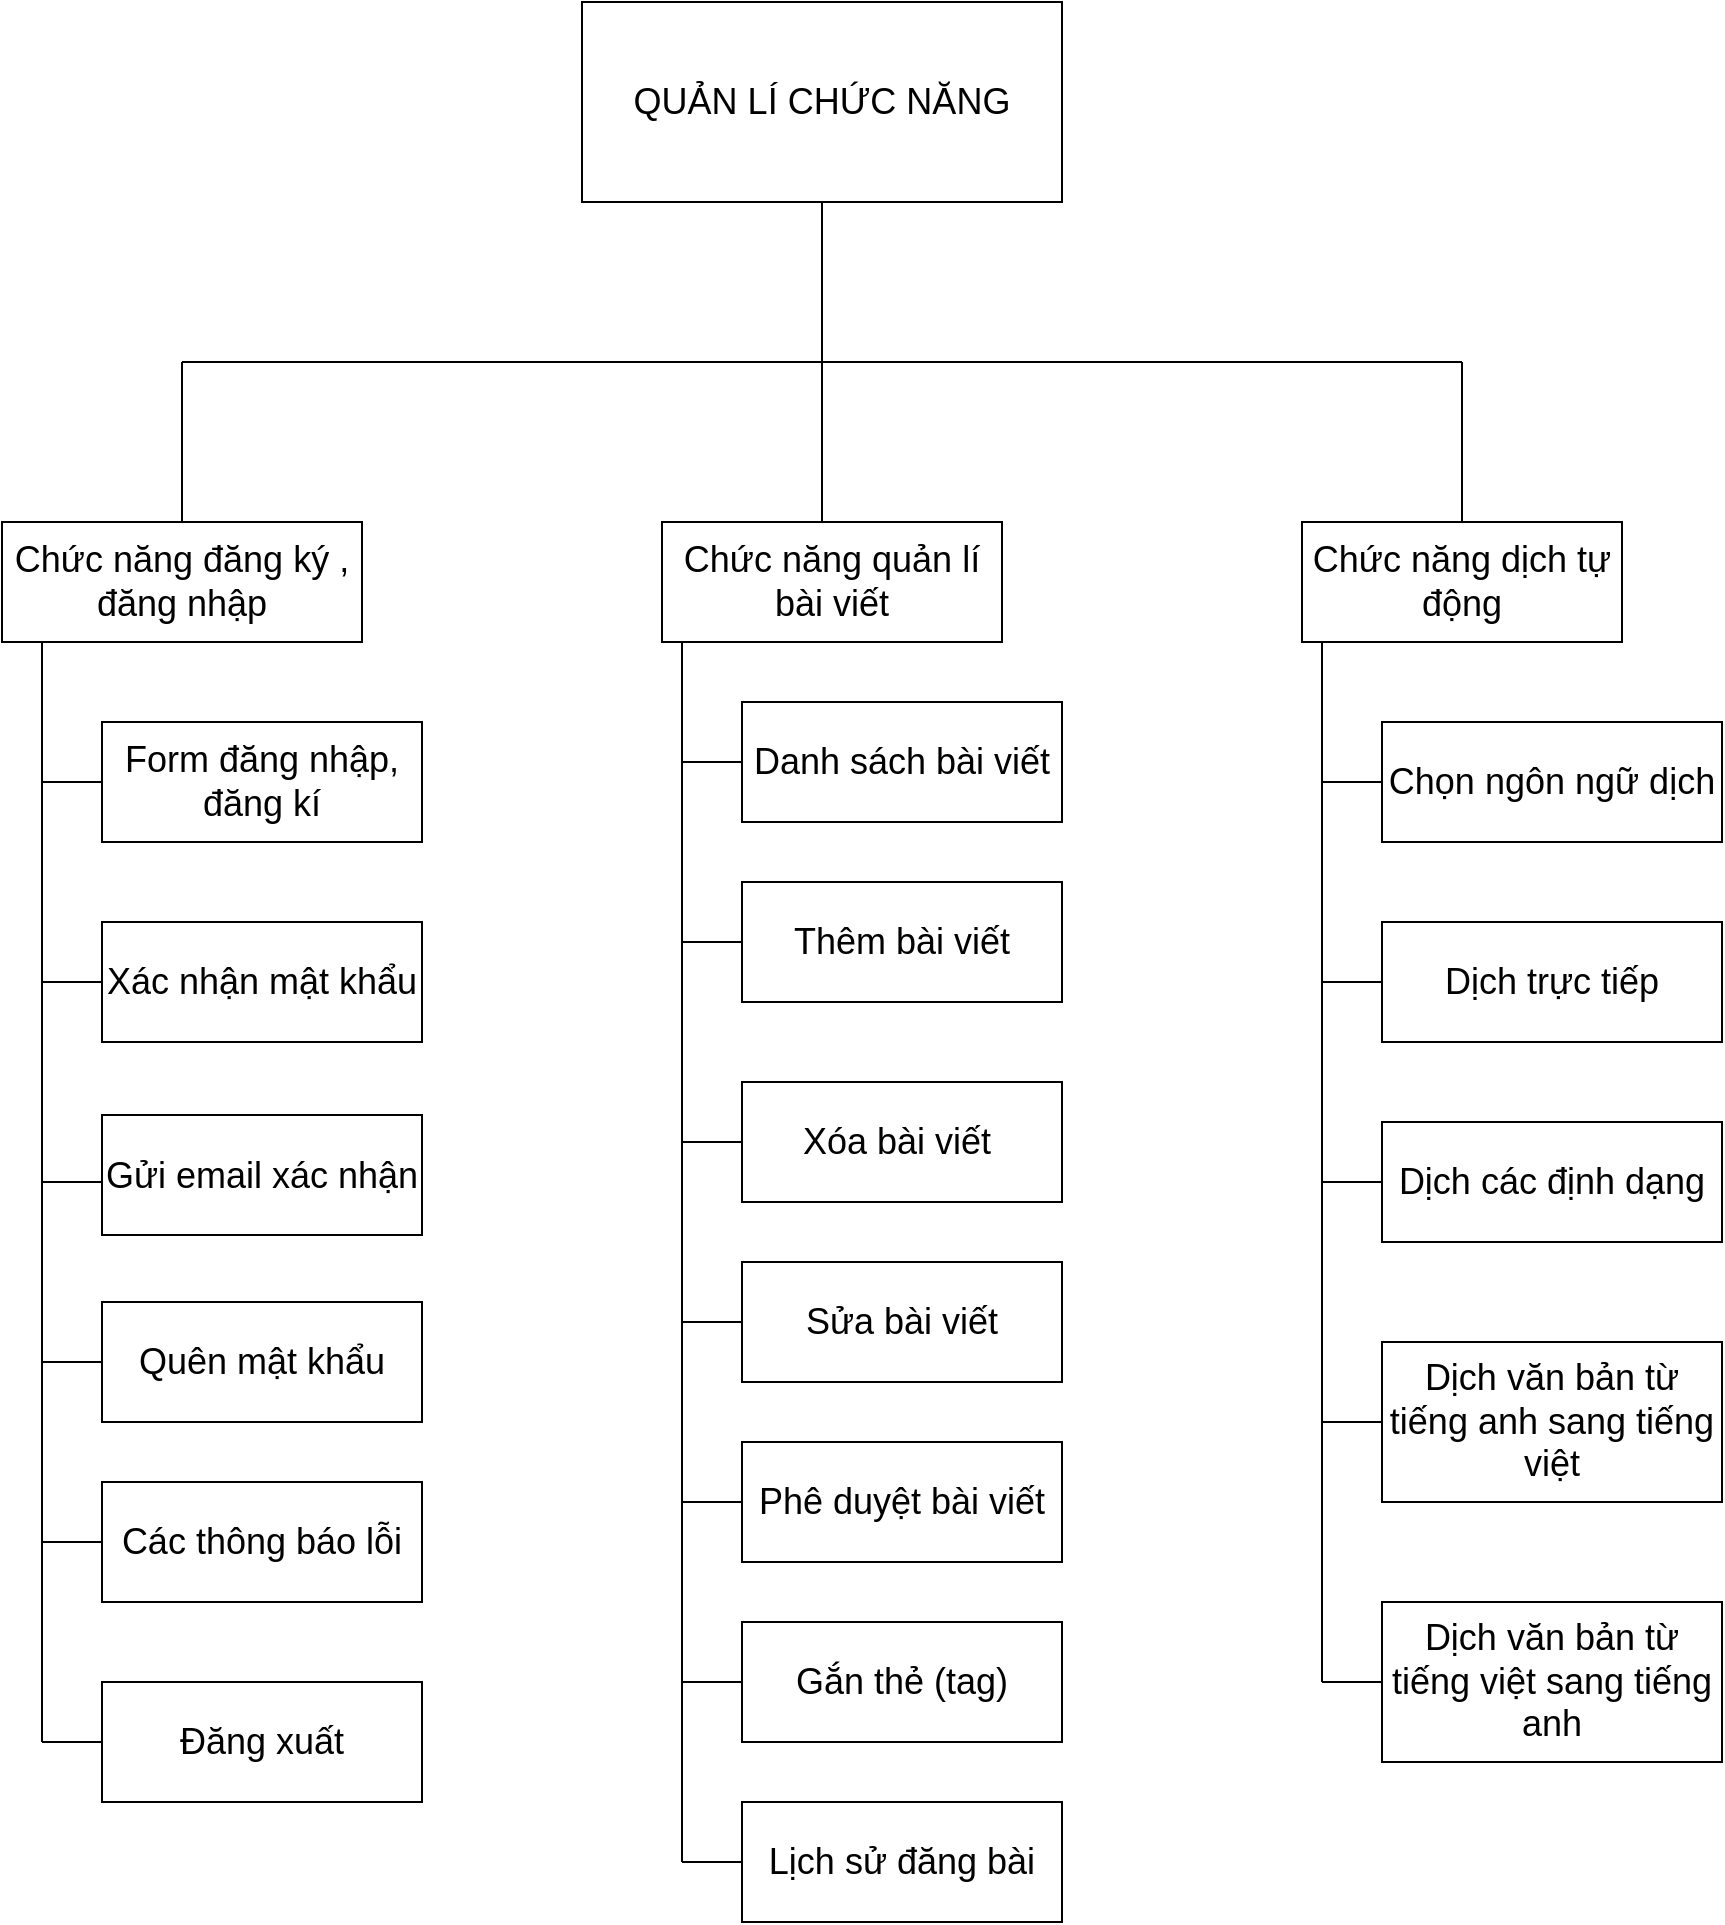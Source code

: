 <mxfile version="24.7.12">
  <diagram name="Trang-1" id="jTmbMYqiuFdnx5KVI5_P">
    <mxGraphModel dx="1050" dy="-8795" grid="1" gridSize="10" guides="1" tooltips="1" connect="1" arrows="1" fold="1" page="1" pageScale="1" pageWidth="827" pageHeight="1169" math="0" shadow="0">
      <root>
        <mxCell id="0" />
        <mxCell id="1" parent="0" />
        <mxCell id="w6_AeXysx_aJLuRtyo6A-1" value="&lt;font style=&quot;font-size: 18px;&quot;&gt;QUẢN LÍ CHỨC NĂNG&lt;/font&gt;" style="rounded=0;whiteSpace=wrap;html=1;" vertex="1" parent="1">
          <mxGeometry x="440" y="9380" width="240" height="100" as="geometry" />
        </mxCell>
        <mxCell id="w6_AeXysx_aJLuRtyo6A-2" value="" style="endArrow=none;html=1;rounded=0;" edge="1" parent="1">
          <mxGeometry width="50" height="50" relative="1" as="geometry">
            <mxPoint x="560" y="9560" as="sourcePoint" />
            <mxPoint x="560" y="9480" as="targetPoint" />
          </mxGeometry>
        </mxCell>
        <mxCell id="w6_AeXysx_aJLuRtyo6A-3" value="" style="endArrow=none;html=1;rounded=0;" edge="1" parent="1">
          <mxGeometry width="50" height="50" relative="1" as="geometry">
            <mxPoint x="240" y="9640" as="sourcePoint" />
            <mxPoint x="240" y="9560" as="targetPoint" />
          </mxGeometry>
        </mxCell>
        <mxCell id="w6_AeXysx_aJLuRtyo6A-4" value="" style="endArrow=none;html=1;rounded=0;" edge="1" parent="1">
          <mxGeometry width="50" height="50" relative="1" as="geometry">
            <mxPoint x="240" y="9560" as="sourcePoint" />
            <mxPoint x="880" y="9560" as="targetPoint" />
          </mxGeometry>
        </mxCell>
        <mxCell id="w6_AeXysx_aJLuRtyo6A-5" value="" style="endArrow=none;html=1;rounded=0;" edge="1" parent="1">
          <mxGeometry width="50" height="50" relative="1" as="geometry">
            <mxPoint x="560" y="9640" as="sourcePoint" />
            <mxPoint x="560" y="9560" as="targetPoint" />
          </mxGeometry>
        </mxCell>
        <mxCell id="w6_AeXysx_aJLuRtyo6A-6" value="" style="endArrow=none;html=1;rounded=0;" edge="1" parent="1">
          <mxGeometry width="50" height="50" relative="1" as="geometry">
            <mxPoint x="880" y="9640" as="sourcePoint" />
            <mxPoint x="880" y="9560" as="targetPoint" />
          </mxGeometry>
        </mxCell>
        <mxCell id="w6_AeXysx_aJLuRtyo6A-7" value="&lt;font style=&quot;font-size: 18px;&quot;&gt;Chức năng dịch tự động&lt;/font&gt;" style="rounded=0;whiteSpace=wrap;html=1;" vertex="1" parent="1">
          <mxGeometry x="800" y="9640" width="160" height="60" as="geometry" />
        </mxCell>
        <mxCell id="w6_AeXysx_aJLuRtyo6A-8" value="&lt;font style=&quot;font-size: 18px;&quot;&gt;Chức năng quản lí bài viết&lt;/font&gt;" style="rounded=0;whiteSpace=wrap;html=1;" vertex="1" parent="1">
          <mxGeometry x="480" y="9640" width="170" height="60" as="geometry" />
        </mxCell>
        <mxCell id="w6_AeXysx_aJLuRtyo6A-9" value="&lt;font style=&quot;font-size: 18px;&quot;&gt;Chức năng đăng ký , đăng nhập&lt;/font&gt;" style="rounded=0;whiteSpace=wrap;html=1;" vertex="1" parent="1">
          <mxGeometry x="150" y="9640" width="180" height="60" as="geometry" />
        </mxCell>
        <mxCell id="w6_AeXysx_aJLuRtyo6A-10" value="" style="endArrow=none;html=1;rounded=0;" edge="1" parent="1">
          <mxGeometry width="50" height="50" relative="1" as="geometry">
            <mxPoint x="170" y="10250" as="sourcePoint" />
            <mxPoint x="170" y="9700" as="targetPoint" />
          </mxGeometry>
        </mxCell>
        <mxCell id="w6_AeXysx_aJLuRtyo6A-11" value="&lt;font style=&quot;font-size: 18px;&quot;&gt;Form đăng nhập, đăng kí&lt;/font&gt;" style="rounded=0;whiteSpace=wrap;html=1;" vertex="1" parent="1">
          <mxGeometry x="200" y="9740" width="160" height="60" as="geometry" />
        </mxCell>
        <mxCell id="w6_AeXysx_aJLuRtyo6A-12" value="&lt;font style=&quot;font-size: 18px;&quot;&gt;Quên mật khẩu&lt;/font&gt;" style="rounded=0;whiteSpace=wrap;html=1;" vertex="1" parent="1">
          <mxGeometry x="200" y="10030" width="160" height="60" as="geometry" />
        </mxCell>
        <mxCell id="w6_AeXysx_aJLuRtyo6A-13" value="&lt;font style=&quot;font-size: 18px;&quot;&gt;Gửi email xác nhận&lt;/font&gt;" style="rounded=0;whiteSpace=wrap;html=1;" vertex="1" parent="1">
          <mxGeometry x="200" y="9936.5" width="160" height="60" as="geometry" />
        </mxCell>
        <mxCell id="w6_AeXysx_aJLuRtyo6A-14" value="&lt;font style=&quot;font-size: 18px;&quot;&gt;Xác nhận mật khẩu&lt;/font&gt;" style="rounded=0;whiteSpace=wrap;html=1;" vertex="1" parent="1">
          <mxGeometry x="200" y="9840" width="160" height="60" as="geometry" />
        </mxCell>
        <mxCell id="w6_AeXysx_aJLuRtyo6A-15" value="&lt;font style=&quot;font-size: 18px;&quot;&gt;Danh sách bài viết&lt;/font&gt;" style="rounded=0;whiteSpace=wrap;html=1;" vertex="1" parent="1">
          <mxGeometry x="520" y="9730" width="160" height="60" as="geometry" />
        </mxCell>
        <mxCell id="w6_AeXysx_aJLuRtyo6A-16" value="&lt;font style=&quot;font-size: 18px;&quot;&gt;Đăng xuất&lt;/font&gt;" style="rounded=0;whiteSpace=wrap;html=1;" vertex="1" parent="1">
          <mxGeometry x="200" y="10220" width="160" height="60" as="geometry" />
        </mxCell>
        <mxCell id="w6_AeXysx_aJLuRtyo6A-17" value="&lt;font style=&quot;font-size: 18px;&quot;&gt;Các thông báo lỗi&lt;/font&gt;" style="rounded=0;whiteSpace=wrap;html=1;" vertex="1" parent="1">
          <mxGeometry x="200" y="10120" width="160" height="60" as="geometry" />
        </mxCell>
        <mxCell id="w6_AeXysx_aJLuRtyo6A-18" value="" style="endArrow=none;html=1;rounded=0;" edge="1" parent="1">
          <mxGeometry width="50" height="50" relative="1" as="geometry">
            <mxPoint x="490" y="10310" as="sourcePoint" />
            <mxPoint x="490" y="9700" as="targetPoint" />
          </mxGeometry>
        </mxCell>
        <mxCell id="w6_AeXysx_aJLuRtyo6A-19" value="" style="endArrow=none;html=1;rounded=0;" edge="1" parent="1">
          <mxGeometry width="50" height="50" relative="1" as="geometry">
            <mxPoint x="810" y="10220" as="sourcePoint" />
            <mxPoint x="810" y="9700" as="targetPoint" />
          </mxGeometry>
        </mxCell>
        <mxCell id="w6_AeXysx_aJLuRtyo6A-20" value="&lt;font style=&quot;font-size: 18px;&quot;&gt;Thêm bài viết&lt;/font&gt;" style="rounded=0;whiteSpace=wrap;html=1;" vertex="1" parent="1">
          <mxGeometry x="520" y="9820" width="160" height="60" as="geometry" />
        </mxCell>
        <mxCell id="w6_AeXysx_aJLuRtyo6A-21" value="&lt;font style=&quot;font-size: 18px;&quot;&gt;Xóa bài viết&amp;nbsp;&lt;/font&gt;" style="rounded=0;whiteSpace=wrap;html=1;" vertex="1" parent="1">
          <mxGeometry x="520" y="9920" width="160" height="60" as="geometry" />
        </mxCell>
        <mxCell id="w6_AeXysx_aJLuRtyo6A-22" value="&lt;font style=&quot;font-size: 18px;&quot;&gt;Sửa bài viết&lt;/font&gt;" style="rounded=0;whiteSpace=wrap;html=1;" vertex="1" parent="1">
          <mxGeometry x="520" y="10010" width="160" height="60" as="geometry" />
        </mxCell>
        <mxCell id="w6_AeXysx_aJLuRtyo6A-23" value="&lt;font style=&quot;font-size: 18px;&quot;&gt;Gắn thẻ (tag)&lt;/font&gt;" style="rounded=0;whiteSpace=wrap;html=1;" vertex="1" parent="1">
          <mxGeometry x="520" y="10190" width="160" height="60" as="geometry" />
        </mxCell>
        <mxCell id="w6_AeXysx_aJLuRtyo6A-24" value="&lt;font style=&quot;font-size: 18px;&quot;&gt;Phê duyệt bài viết&lt;/font&gt;" style="rounded=0;whiteSpace=wrap;html=1;" vertex="1" parent="1">
          <mxGeometry x="520" y="10100" width="160" height="60" as="geometry" />
        </mxCell>
        <mxCell id="w6_AeXysx_aJLuRtyo6A-25" value="&lt;font style=&quot;font-size: 18px;&quot;&gt;Lịch sử đăng bài&lt;/font&gt;" style="rounded=0;whiteSpace=wrap;html=1;" vertex="1" parent="1">
          <mxGeometry x="520" y="10280" width="160" height="60" as="geometry" />
        </mxCell>
        <mxCell id="w6_AeXysx_aJLuRtyo6A-26" value="&lt;font style=&quot;font-size: 18px;&quot;&gt;Dịch văn bản từ tiếng anh sang tiếng việt&lt;/font&gt;" style="rounded=0;whiteSpace=wrap;html=1;" vertex="1" parent="1">
          <mxGeometry x="840" y="10050" width="170" height="80" as="geometry" />
        </mxCell>
        <mxCell id="w6_AeXysx_aJLuRtyo6A-27" value="&lt;font style=&quot;font-size: 18px;&quot;&gt;Dịch văn bản từ tiếng việt sang tiếng anh&lt;/font&gt;" style="rounded=0;whiteSpace=wrap;html=1;" vertex="1" parent="1">
          <mxGeometry x="840" y="10180" width="170" height="80" as="geometry" />
        </mxCell>
        <mxCell id="w6_AeXysx_aJLuRtyo6A-28" value="&lt;font style=&quot;font-size: 18px;&quot;&gt;Dịch các định dạng&lt;/font&gt;" style="rounded=0;whiteSpace=wrap;html=1;" vertex="1" parent="1">
          <mxGeometry x="840" y="9940" width="170" height="60" as="geometry" />
        </mxCell>
        <mxCell id="w6_AeXysx_aJLuRtyo6A-29" value="&lt;font style=&quot;font-size: 18px;&quot;&gt;Dịch trực tiếp&lt;/font&gt;" style="rounded=0;whiteSpace=wrap;html=1;" vertex="1" parent="1">
          <mxGeometry x="840" y="9840" width="170" height="60" as="geometry" />
        </mxCell>
        <mxCell id="w6_AeXysx_aJLuRtyo6A-30" value="&lt;font style=&quot;font-size: 18px;&quot;&gt;Chọn ngôn ngữ dịch&lt;/font&gt;" style="rounded=0;whiteSpace=wrap;html=1;" vertex="1" parent="1">
          <mxGeometry x="840" y="9740" width="170" height="60" as="geometry" />
        </mxCell>
        <mxCell id="w6_AeXysx_aJLuRtyo6A-31" value="" style="endArrow=none;html=1;rounded=0;entryX=0;entryY=0.5;entryDx=0;entryDy=0;" edge="1" parent="1" target="w6_AeXysx_aJLuRtyo6A-16">
          <mxGeometry width="50" height="50" relative="1" as="geometry">
            <mxPoint x="170" y="10250" as="sourcePoint" />
            <mxPoint x="220" y="10200" as="targetPoint" />
          </mxGeometry>
        </mxCell>
        <mxCell id="w6_AeXysx_aJLuRtyo6A-32" value="" style="endArrow=none;html=1;rounded=0;" edge="1" parent="1">
          <mxGeometry width="50" height="50" relative="1" as="geometry">
            <mxPoint x="170" y="10150" as="sourcePoint" />
            <mxPoint x="200" y="10150" as="targetPoint" />
          </mxGeometry>
        </mxCell>
        <mxCell id="w6_AeXysx_aJLuRtyo6A-33" value="" style="endArrow=none;html=1;rounded=0;" edge="1" parent="1">
          <mxGeometry width="50" height="50" relative="1" as="geometry">
            <mxPoint x="170" y="10060" as="sourcePoint" />
            <mxPoint x="200" y="10060" as="targetPoint" />
          </mxGeometry>
        </mxCell>
        <mxCell id="w6_AeXysx_aJLuRtyo6A-34" value="" style="endArrow=none;html=1;rounded=0;" edge="1" parent="1">
          <mxGeometry width="50" height="50" relative="1" as="geometry">
            <mxPoint x="170" y="9970" as="sourcePoint" />
            <mxPoint x="200" y="9970" as="targetPoint" />
          </mxGeometry>
        </mxCell>
        <mxCell id="w6_AeXysx_aJLuRtyo6A-35" value="" style="endArrow=none;html=1;rounded=0;" edge="1" parent="1">
          <mxGeometry width="50" height="50" relative="1" as="geometry">
            <mxPoint x="170" y="9870" as="sourcePoint" />
            <mxPoint x="200" y="9870" as="targetPoint" />
          </mxGeometry>
        </mxCell>
        <mxCell id="w6_AeXysx_aJLuRtyo6A-36" value="" style="endArrow=none;html=1;rounded=0;" edge="1" parent="1">
          <mxGeometry width="50" height="50" relative="1" as="geometry">
            <mxPoint x="170" y="9770" as="sourcePoint" />
            <mxPoint x="200" y="9770" as="targetPoint" />
          </mxGeometry>
        </mxCell>
        <mxCell id="w6_AeXysx_aJLuRtyo6A-37" value="" style="endArrow=none;html=1;rounded=0;" edge="1" parent="1">
          <mxGeometry width="50" height="50" relative="1" as="geometry">
            <mxPoint x="490" y="10040" as="sourcePoint" />
            <mxPoint x="520" y="10040" as="targetPoint" />
          </mxGeometry>
        </mxCell>
        <mxCell id="w6_AeXysx_aJLuRtyo6A-38" value="" style="endArrow=none;html=1;rounded=0;" edge="1" parent="1">
          <mxGeometry width="50" height="50" relative="1" as="geometry">
            <mxPoint x="490" y="10130" as="sourcePoint" />
            <mxPoint x="520" y="10130" as="targetPoint" />
          </mxGeometry>
        </mxCell>
        <mxCell id="w6_AeXysx_aJLuRtyo6A-39" value="" style="endArrow=none;html=1;rounded=0;" edge="1" parent="1">
          <mxGeometry width="50" height="50" relative="1" as="geometry">
            <mxPoint x="490" y="10220" as="sourcePoint" />
            <mxPoint x="520" y="10220" as="targetPoint" />
          </mxGeometry>
        </mxCell>
        <mxCell id="w6_AeXysx_aJLuRtyo6A-40" value="" style="endArrow=none;html=1;rounded=0;entryX=0;entryY=0.5;entryDx=0;entryDy=0;" edge="1" parent="1" target="w6_AeXysx_aJLuRtyo6A-25">
          <mxGeometry width="50" height="50" relative="1" as="geometry">
            <mxPoint x="490" y="10310" as="sourcePoint" />
            <mxPoint x="545" y="10260" as="targetPoint" />
          </mxGeometry>
        </mxCell>
        <mxCell id="w6_AeXysx_aJLuRtyo6A-41" value="" style="endArrow=none;html=1;rounded=0;" edge="1" parent="1">
          <mxGeometry width="50" height="50" relative="1" as="geometry">
            <mxPoint x="490" y="9950" as="sourcePoint" />
            <mxPoint x="520" y="9950" as="targetPoint" />
          </mxGeometry>
        </mxCell>
        <mxCell id="w6_AeXysx_aJLuRtyo6A-42" value="" style="endArrow=none;html=1;rounded=0;" edge="1" parent="1">
          <mxGeometry width="50" height="50" relative="1" as="geometry">
            <mxPoint x="490" y="9850" as="sourcePoint" />
            <mxPoint x="520" y="9850" as="targetPoint" />
          </mxGeometry>
        </mxCell>
        <mxCell id="w6_AeXysx_aJLuRtyo6A-43" value="" style="endArrow=none;html=1;rounded=0;" edge="1" parent="1">
          <mxGeometry width="50" height="50" relative="1" as="geometry">
            <mxPoint x="490" y="9760" as="sourcePoint" />
            <mxPoint x="520" y="9760" as="targetPoint" />
          </mxGeometry>
        </mxCell>
        <mxCell id="w6_AeXysx_aJLuRtyo6A-44" value="" style="endArrow=none;html=1;rounded=0;entryX=0;entryY=0.5;entryDx=0;entryDy=0;" edge="1" parent="1" target="w6_AeXysx_aJLuRtyo6A-27">
          <mxGeometry width="50" height="50" relative="1" as="geometry">
            <mxPoint x="810" y="10220" as="sourcePoint" />
            <mxPoint x="860" y="10170" as="targetPoint" />
          </mxGeometry>
        </mxCell>
        <mxCell id="w6_AeXysx_aJLuRtyo6A-45" value="" style="endArrow=none;html=1;rounded=0;" edge="1" parent="1">
          <mxGeometry width="50" height="50" relative="1" as="geometry">
            <mxPoint x="810" y="10090" as="sourcePoint" />
            <mxPoint x="840" y="10090" as="targetPoint" />
          </mxGeometry>
        </mxCell>
        <mxCell id="w6_AeXysx_aJLuRtyo6A-46" value="" style="endArrow=none;html=1;rounded=0;" edge="1" parent="1">
          <mxGeometry width="50" height="50" relative="1" as="geometry">
            <mxPoint x="810" y="9970" as="sourcePoint" />
            <mxPoint x="840" y="9970" as="targetPoint" />
          </mxGeometry>
        </mxCell>
        <mxCell id="w6_AeXysx_aJLuRtyo6A-47" value="" style="endArrow=none;html=1;rounded=0;" edge="1" parent="1">
          <mxGeometry width="50" height="50" relative="1" as="geometry">
            <mxPoint x="810" y="9870" as="sourcePoint" />
            <mxPoint x="840" y="9870" as="targetPoint" />
          </mxGeometry>
        </mxCell>
        <mxCell id="w6_AeXysx_aJLuRtyo6A-48" value="" style="endArrow=none;html=1;rounded=0;" edge="1" parent="1">
          <mxGeometry width="50" height="50" relative="1" as="geometry">
            <mxPoint x="810" y="9770" as="sourcePoint" />
            <mxPoint x="840" y="9770" as="targetPoint" />
          </mxGeometry>
        </mxCell>
      </root>
    </mxGraphModel>
  </diagram>
</mxfile>
